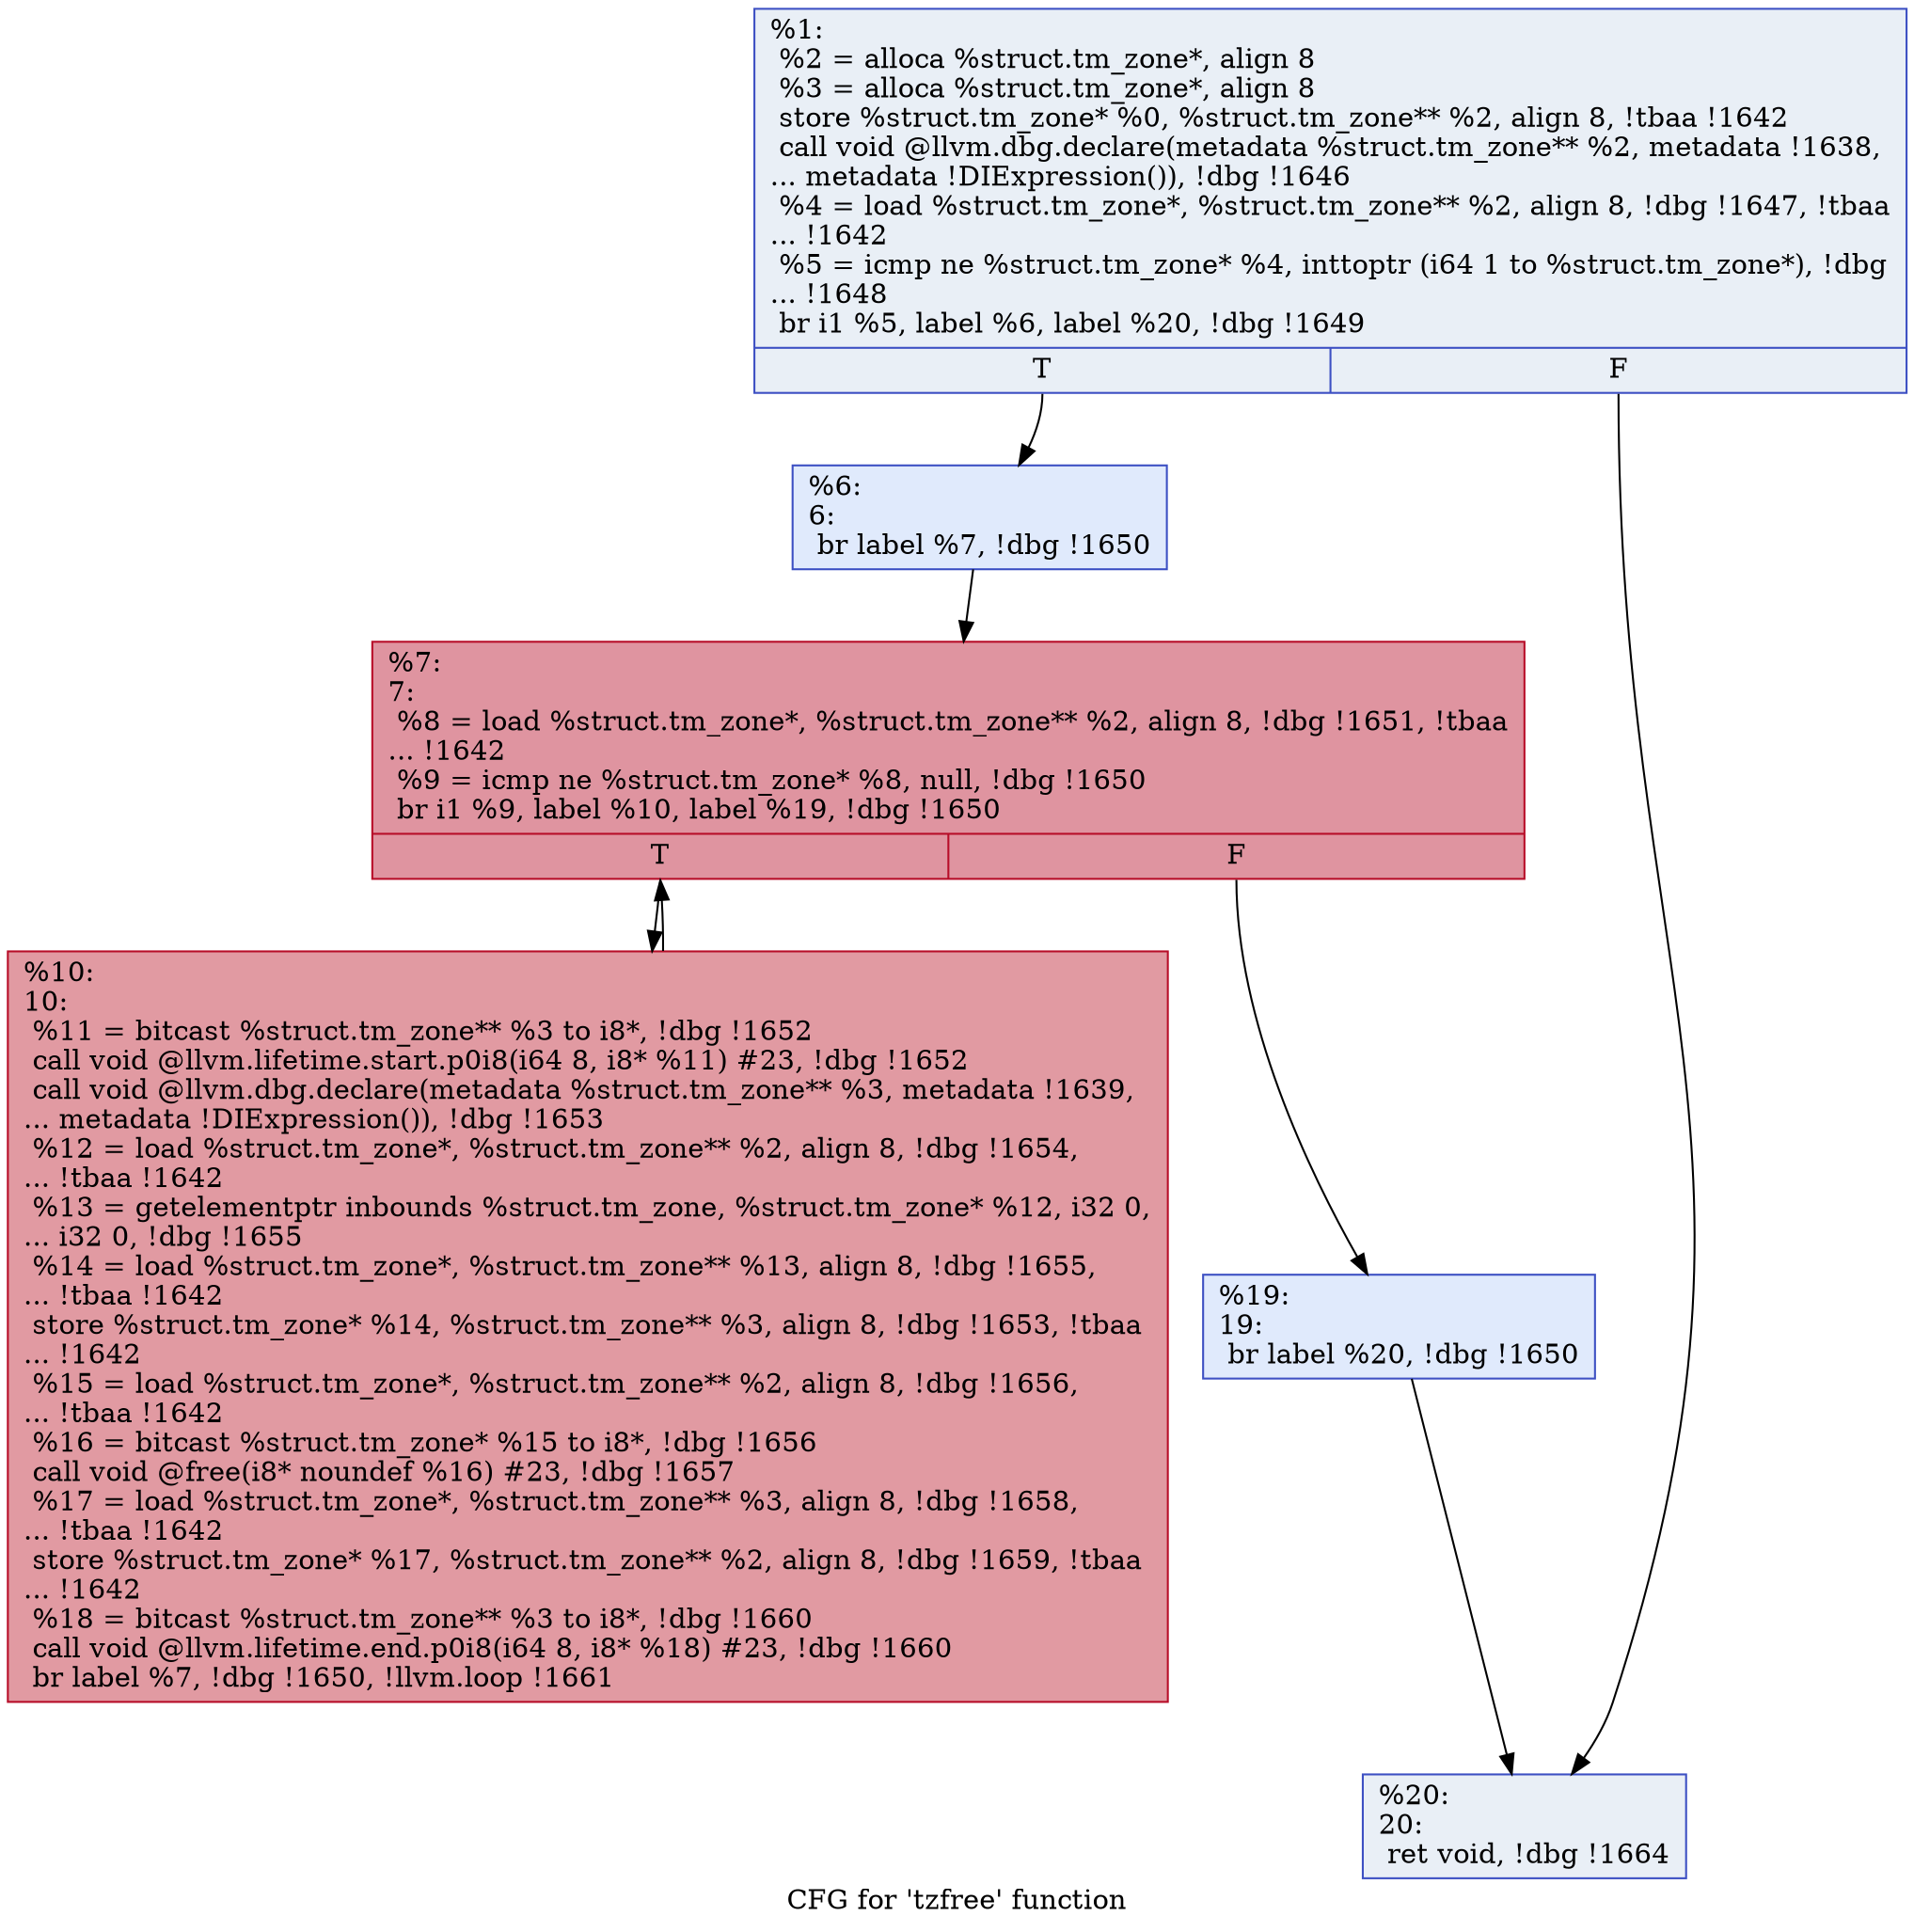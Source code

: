 digraph "CFG for 'tzfree' function" {
	label="CFG for 'tzfree' function";

	Node0x18564d0 [shape=record,color="#3d50c3ff", style=filled, fillcolor="#cedaeb70",label="{%1:\l  %2 = alloca %struct.tm_zone*, align 8\l  %3 = alloca %struct.tm_zone*, align 8\l  store %struct.tm_zone* %0, %struct.tm_zone** %2, align 8, !tbaa !1642\l  call void @llvm.dbg.declare(metadata %struct.tm_zone** %2, metadata !1638,\l... metadata !DIExpression()), !dbg !1646\l  %4 = load %struct.tm_zone*, %struct.tm_zone** %2, align 8, !dbg !1647, !tbaa\l... !1642\l  %5 = icmp ne %struct.tm_zone* %4, inttoptr (i64 1 to %struct.tm_zone*), !dbg\l... !1648\l  br i1 %5, label %6, label %20, !dbg !1649\l|{<s0>T|<s1>F}}"];
	Node0x18564d0:s0 -> Node0x1856560;
	Node0x18564d0:s1 -> Node0x18566a0;
	Node0x1856560 [shape=record,color="#3d50c3ff", style=filled, fillcolor="#b9d0f970",label="{%6:\l6:                                                \l  br label %7, !dbg !1650\l}"];
	Node0x1856560 -> Node0x18565b0;
	Node0x18565b0 [shape=record,color="#b70d28ff", style=filled, fillcolor="#b70d2870",label="{%7:\l7:                                                \l  %8 = load %struct.tm_zone*, %struct.tm_zone** %2, align 8, !dbg !1651, !tbaa\l... !1642\l  %9 = icmp ne %struct.tm_zone* %8, null, !dbg !1650\l  br i1 %9, label %10, label %19, !dbg !1650\l|{<s0>T|<s1>F}}"];
	Node0x18565b0:s0 -> Node0x1856600;
	Node0x18565b0:s1 -> Node0x1856650;
	Node0x1856600 [shape=record,color="#b70d28ff", style=filled, fillcolor="#bb1b2c70",label="{%10:\l10:                                               \l  %11 = bitcast %struct.tm_zone** %3 to i8*, !dbg !1652\l  call void @llvm.lifetime.start.p0i8(i64 8, i8* %11) #23, !dbg !1652\l  call void @llvm.dbg.declare(metadata %struct.tm_zone** %3, metadata !1639,\l... metadata !DIExpression()), !dbg !1653\l  %12 = load %struct.tm_zone*, %struct.tm_zone** %2, align 8, !dbg !1654,\l... !tbaa !1642\l  %13 = getelementptr inbounds %struct.tm_zone, %struct.tm_zone* %12, i32 0,\l... i32 0, !dbg !1655\l  %14 = load %struct.tm_zone*, %struct.tm_zone** %13, align 8, !dbg !1655,\l... !tbaa !1642\l  store %struct.tm_zone* %14, %struct.tm_zone** %3, align 8, !dbg !1653, !tbaa\l... !1642\l  %15 = load %struct.tm_zone*, %struct.tm_zone** %2, align 8, !dbg !1656,\l... !tbaa !1642\l  %16 = bitcast %struct.tm_zone* %15 to i8*, !dbg !1656\l  call void @free(i8* noundef %16) #23, !dbg !1657\l  %17 = load %struct.tm_zone*, %struct.tm_zone** %3, align 8, !dbg !1658,\l... !tbaa !1642\l  store %struct.tm_zone* %17, %struct.tm_zone** %2, align 8, !dbg !1659, !tbaa\l... !1642\l  %18 = bitcast %struct.tm_zone** %3 to i8*, !dbg !1660\l  call void @llvm.lifetime.end.p0i8(i64 8, i8* %18) #23, !dbg !1660\l  br label %7, !dbg !1650, !llvm.loop !1661\l}"];
	Node0x1856600 -> Node0x18565b0;
	Node0x1856650 [shape=record,color="#3d50c3ff", style=filled, fillcolor="#b9d0f970",label="{%19:\l19:                                               \l  br label %20, !dbg !1650\l}"];
	Node0x1856650 -> Node0x18566a0;
	Node0x18566a0 [shape=record,color="#3d50c3ff", style=filled, fillcolor="#cedaeb70",label="{%20:\l20:                                               \l  ret void, !dbg !1664\l}"];
}
